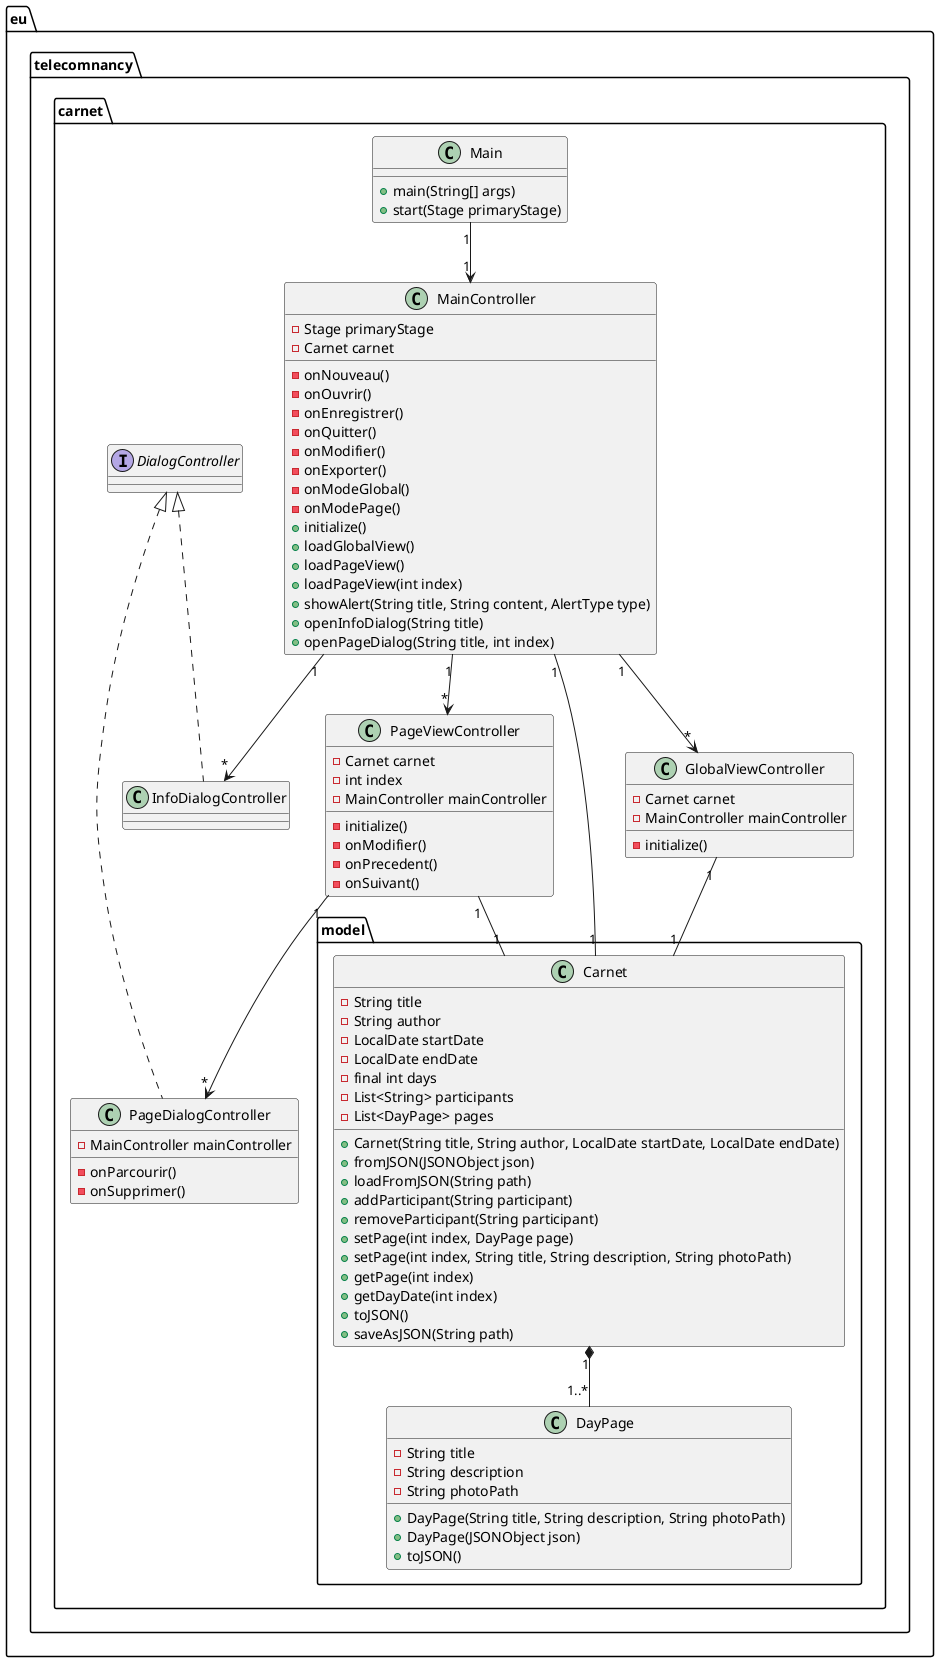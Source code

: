 @startuml Carnet de voyage

package eu.telecomnancy.carnet {

package model {

class Carnet {
  - String title
  - String author
  - LocalDate startDate
  - LocalDate endDate
  - final int days
  - List<String> participants
  - List<DayPage> pages
  + Carnet(String title, String author, LocalDate startDate, LocalDate endDate)
  + fromJSON(JSONObject json)
  + loadFromJSON(String path)
  + addParticipant(String participant)
  + removeParticipant(String participant)
  + setPage(int index, DayPage page)
  + setPage(int index, String title, String description, String photoPath)
  + getPage(int index)
  + getDayDate(int index)
  + toJSON()
  + saveAsJSON(String path)
}

class DayPage {
  - String title
  - String description
  - String photoPath
  + DayPage(String title, String description, String photoPath)
  + DayPage(JSONObject json)
  + toJSON()
}

Carnet "1" *-- "1..*" DayPage

}

class Main {
  + main(String[] args)
  + start(Stage primaryStage)
}

class MainController {
  - Stage primaryStage
  - Carnet carnet
  - onNouveau()
  - onOuvrir()
  - onEnregistrer()
  - onQuitter()
  - onModifier()
  - onExporter()
  - onModeGlobal()
  - onModePage()
  + initialize()
  + loadGlobalView()
  + loadPageView()
  + loadPageView(int index)
  + showAlert(String title, String content, AlertType type)
  + openInfoDialog(String title)
  + openPageDialog(String title, int index)
}

class GlobalViewController {
  - Carnet carnet
  - MainController mainController
  - initialize()
}

class PageViewController {
  - Carnet carnet
  - int index
  - MainController mainController
  - initialize()
  - onModifier()
  - onPrecedent()
  - onSuivant()
}

interface DialogController {}

class InfoDialogController implements DialogController {
}

class PageDialogController implements DialogController {
  - MainController mainController
  - onParcourir()
  - onSupprimer()
}

Main "1" --> "1" MainController

MainController "1" --> "*" GlobalViewController
MainController "1" --> "*" PageViewController
MainController "1" --> "*" InfoDialogController
PageViewController "1" --> "*" PageDialogController

MainController "1" -- "1" Carnet
GlobalViewController "1" -- "1" Carnet
PageViewController "1" -- "1" Carnet

}

@enduml
